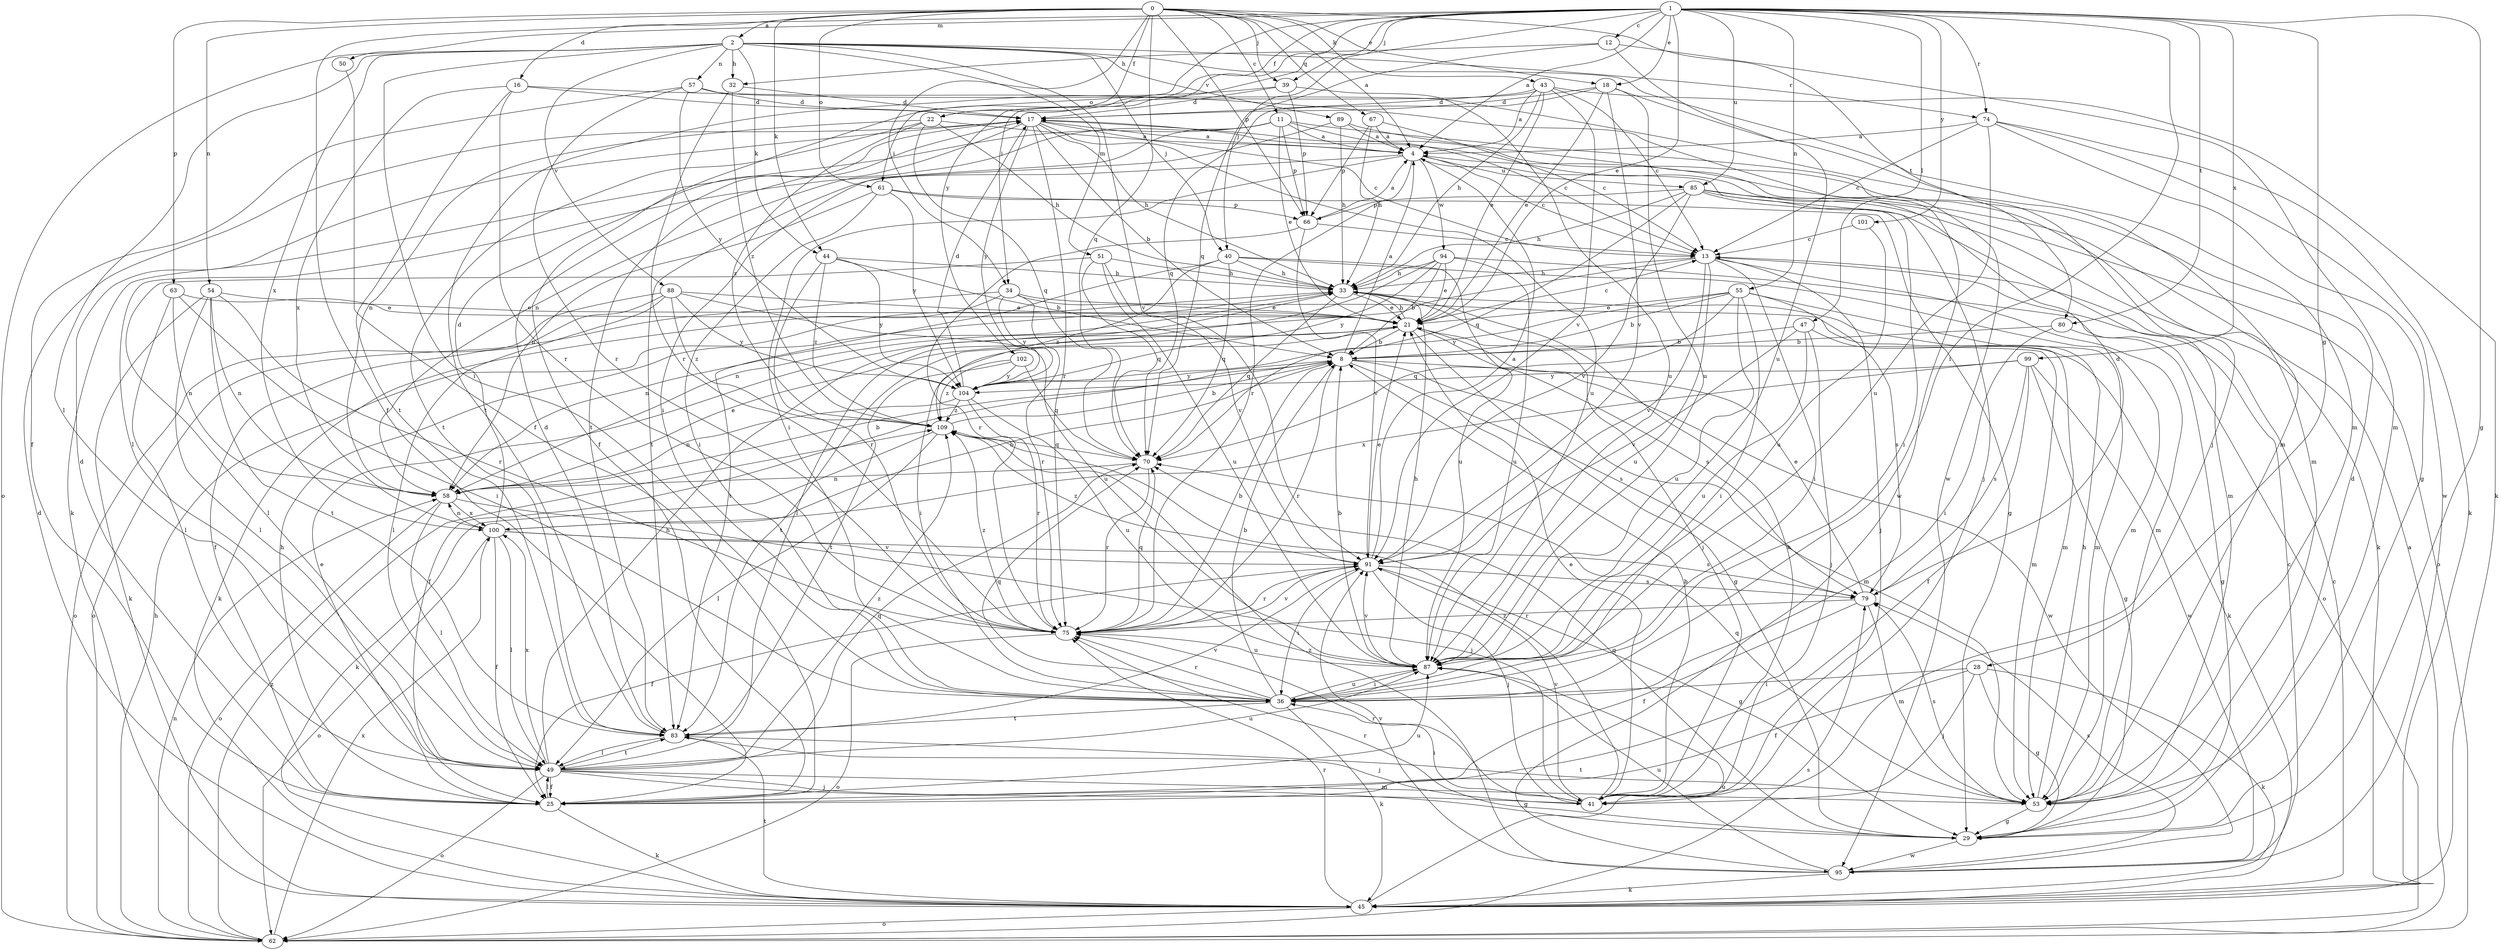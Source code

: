 strict digraph  {
0;
1;
2;
4;
8;
11;
12;
13;
16;
17;
18;
21;
22;
25;
28;
29;
32;
33;
34;
36;
39;
40;
41;
43;
44;
45;
47;
49;
50;
51;
53;
54;
55;
57;
58;
61;
62;
63;
66;
67;
70;
74;
75;
79;
80;
83;
85;
87;
88;
89;
91;
94;
95;
99;
100;
101;
102;
104;
109;
0 -> 2  [label=a];
0 -> 4  [label=a];
0 -> 11  [label=c];
0 -> 16  [label=d];
0 -> 18  [label=e];
0 -> 22  [label=f];
0 -> 34  [label=i];
0 -> 39  [label=j];
0 -> 43  [label=k];
0 -> 44  [label=k];
0 -> 54  [label=n];
0 -> 61  [label=o];
0 -> 63  [label=p];
0 -> 66  [label=p];
0 -> 67  [label=q];
0 -> 70  [label=q];
0 -> 80  [label=t];
1 -> 4  [label=a];
1 -> 12  [label=c];
1 -> 18  [label=e];
1 -> 21  [label=e];
1 -> 22  [label=f];
1 -> 25  [label=f];
1 -> 28  [label=g];
1 -> 29  [label=g];
1 -> 34  [label=i];
1 -> 36  [label=i];
1 -> 39  [label=j];
1 -> 40  [label=j];
1 -> 47  [label=l];
1 -> 50  [label=m];
1 -> 55  [label=n];
1 -> 61  [label=o];
1 -> 74  [label=r];
1 -> 80  [label=t];
1 -> 85  [label=u];
1 -> 99  [label=x];
1 -> 101  [label=y];
1 -> 102  [label=y];
2 -> 32  [label=h];
2 -> 36  [label=i];
2 -> 40  [label=j];
2 -> 44  [label=k];
2 -> 49  [label=l];
2 -> 51  [label=m];
2 -> 53  [label=m];
2 -> 57  [label=n];
2 -> 62  [label=o];
2 -> 74  [label=r];
2 -> 88  [label=v];
2 -> 89  [label=v];
2 -> 91  [label=v];
2 -> 100  [label=x];
4 -> 13  [label=c];
4 -> 36  [label=i];
4 -> 41  [label=j];
4 -> 75  [label=r];
4 -> 83  [label=t];
4 -> 85  [label=u];
4 -> 94  [label=w];
8 -> 4  [label=a];
8 -> 25  [label=f];
8 -> 53  [label=m];
8 -> 75  [label=r];
8 -> 79  [label=s];
8 -> 95  [label=w];
8 -> 104  [label=y];
11 -> 4  [label=a];
11 -> 13  [label=c];
11 -> 21  [label=e];
11 -> 36  [label=i];
11 -> 45  [label=k];
11 -> 53  [label=m];
11 -> 58  [label=n];
11 -> 66  [label=p];
12 -> 32  [label=h];
12 -> 53  [label=m];
12 -> 70  [label=q];
12 -> 87  [label=u];
13 -> 33  [label=h];
13 -> 36  [label=i];
13 -> 41  [label=j];
13 -> 53  [label=m];
13 -> 58  [label=n];
13 -> 87  [label=u];
13 -> 91  [label=v];
16 -> 17  [label=d];
16 -> 75  [label=r];
16 -> 83  [label=t];
16 -> 95  [label=w];
16 -> 100  [label=x];
17 -> 4  [label=a];
17 -> 8  [label=b];
17 -> 13  [label=c];
17 -> 33  [label=h];
17 -> 75  [label=r];
17 -> 83  [label=t];
17 -> 87  [label=u];
17 -> 104  [label=y];
18 -> 17  [label=d];
18 -> 21  [label=e];
18 -> 41  [label=j];
18 -> 70  [label=q];
18 -> 87  [label=u];
18 -> 91  [label=v];
21 -> 8  [label=b];
21 -> 13  [label=c];
21 -> 29  [label=g];
21 -> 33  [label=h];
21 -> 36  [label=i];
21 -> 53  [label=m];
21 -> 79  [label=s];
21 -> 83  [label=t];
22 -> 4  [label=a];
22 -> 33  [label=h];
22 -> 58  [label=n];
22 -> 70  [label=q];
22 -> 83  [label=t];
22 -> 109  [label=z];
25 -> 17  [label=d];
25 -> 21  [label=e];
25 -> 33  [label=h];
25 -> 45  [label=k];
25 -> 49  [label=l];
25 -> 87  [label=u];
28 -> 25  [label=f];
28 -> 29  [label=g];
28 -> 36  [label=i];
28 -> 41  [label=j];
28 -> 45  [label=k];
29 -> 17  [label=d];
29 -> 70  [label=q];
29 -> 75  [label=r];
29 -> 95  [label=w];
32 -> 17  [label=d];
32 -> 75  [label=r];
32 -> 109  [label=z];
33 -> 21  [label=e];
33 -> 41  [label=j];
33 -> 58  [label=n];
33 -> 70  [label=q];
34 -> 21  [label=e];
34 -> 45  [label=k];
34 -> 53  [label=m];
34 -> 62  [label=o];
34 -> 75  [label=r];
34 -> 104  [label=y];
36 -> 8  [label=b];
36 -> 45  [label=k];
36 -> 70  [label=q];
36 -> 75  [label=r];
36 -> 83  [label=t];
36 -> 87  [label=u];
39 -> 17  [label=d];
39 -> 66  [label=p];
39 -> 83  [label=t];
39 -> 87  [label=u];
40 -> 33  [label=h];
40 -> 53  [label=m];
40 -> 70  [label=q];
40 -> 83  [label=t];
40 -> 87  [label=u];
40 -> 109  [label=z];
41 -> 8  [label=b];
41 -> 21  [label=e];
41 -> 33  [label=h];
41 -> 36  [label=i];
41 -> 75  [label=r];
41 -> 91  [label=v];
41 -> 109  [label=z];
43 -> 4  [label=a];
43 -> 13  [label=c];
43 -> 17  [label=d];
43 -> 21  [label=e];
43 -> 25  [label=f];
43 -> 33  [label=h];
43 -> 45  [label=k];
43 -> 91  [label=v];
44 -> 8  [label=b];
44 -> 33  [label=h];
44 -> 75  [label=r];
44 -> 104  [label=y];
44 -> 109  [label=z];
45 -> 13  [label=c];
45 -> 17  [label=d];
45 -> 62  [label=o];
45 -> 75  [label=r];
45 -> 83  [label=t];
45 -> 87  [label=u];
47 -> 8  [label=b];
47 -> 41  [label=j];
47 -> 45  [label=k];
47 -> 87  [label=u];
47 -> 91  [label=v];
49 -> 25  [label=f];
49 -> 29  [label=g];
49 -> 33  [label=h];
49 -> 41  [label=j];
49 -> 53  [label=m];
49 -> 62  [label=o];
49 -> 70  [label=q];
49 -> 83  [label=t];
49 -> 87  [label=u];
49 -> 100  [label=x];
49 -> 109  [label=z];
50 -> 25  [label=f];
51 -> 33  [label=h];
51 -> 49  [label=l];
51 -> 70  [label=q];
51 -> 87  [label=u];
51 -> 91  [label=v];
53 -> 29  [label=g];
53 -> 33  [label=h];
53 -> 70  [label=q];
53 -> 79  [label=s];
53 -> 83  [label=t];
54 -> 21  [label=e];
54 -> 45  [label=k];
54 -> 49  [label=l];
54 -> 58  [label=n];
54 -> 75  [label=r];
54 -> 83  [label=t];
55 -> 8  [label=b];
55 -> 21  [label=e];
55 -> 36  [label=i];
55 -> 53  [label=m];
55 -> 70  [label=q];
55 -> 79  [label=s];
55 -> 87  [label=u];
55 -> 104  [label=y];
57 -> 17  [label=d];
57 -> 25  [label=f];
57 -> 53  [label=m];
57 -> 75  [label=r];
57 -> 104  [label=y];
58 -> 8  [label=b];
58 -> 21  [label=e];
58 -> 41  [label=j];
58 -> 49  [label=l];
58 -> 62  [label=o];
58 -> 100  [label=x];
61 -> 29  [label=g];
61 -> 36  [label=i];
61 -> 58  [label=n];
61 -> 66  [label=p];
61 -> 104  [label=y];
62 -> 4  [label=a];
62 -> 33  [label=h];
62 -> 58  [label=n];
62 -> 79  [label=s];
62 -> 100  [label=x];
62 -> 109  [label=z];
63 -> 21  [label=e];
63 -> 36  [label=i];
63 -> 49  [label=l];
63 -> 58  [label=n];
66 -> 4  [label=a];
66 -> 13  [label=c];
66 -> 75  [label=r];
66 -> 91  [label=v];
67 -> 4  [label=a];
67 -> 13  [label=c];
67 -> 33  [label=h];
67 -> 66  [label=p];
70 -> 58  [label=n];
70 -> 75  [label=r];
74 -> 4  [label=a];
74 -> 13  [label=c];
74 -> 29  [label=g];
74 -> 45  [label=k];
74 -> 87  [label=u];
74 -> 95  [label=w];
75 -> 8  [label=b];
75 -> 62  [label=o];
75 -> 70  [label=q];
75 -> 87  [label=u];
75 -> 91  [label=v];
75 -> 109  [label=z];
79 -> 17  [label=d];
79 -> 21  [label=e];
79 -> 25  [label=f];
79 -> 53  [label=m];
79 -> 75  [label=r];
80 -> 8  [label=b];
80 -> 29  [label=g];
80 -> 36  [label=i];
83 -> 17  [label=d];
83 -> 41  [label=j];
83 -> 49  [label=l];
83 -> 91  [label=v];
85 -> 33  [label=h];
85 -> 36  [label=i];
85 -> 45  [label=k];
85 -> 53  [label=m];
85 -> 62  [label=o];
85 -> 66  [label=p];
85 -> 70  [label=q];
85 -> 91  [label=v];
87 -> 8  [label=b];
87 -> 33  [label=h];
87 -> 36  [label=i];
87 -> 91  [label=v];
88 -> 21  [label=e];
88 -> 25  [label=f];
88 -> 49  [label=l];
88 -> 62  [label=o];
88 -> 87  [label=u];
88 -> 104  [label=y];
88 -> 109  [label=z];
89 -> 4  [label=a];
89 -> 33  [label=h];
89 -> 49  [label=l];
89 -> 95  [label=w];
91 -> 4  [label=a];
91 -> 21  [label=e];
91 -> 25  [label=f];
91 -> 29  [label=g];
91 -> 36  [label=i];
91 -> 41  [label=j];
91 -> 75  [label=r];
91 -> 79  [label=s];
91 -> 109  [label=z];
94 -> 8  [label=b];
94 -> 21  [label=e];
94 -> 33  [label=h];
94 -> 49  [label=l];
94 -> 62  [label=o];
94 -> 87  [label=u];
94 -> 104  [label=y];
95 -> 13  [label=c];
95 -> 45  [label=k];
95 -> 79  [label=s];
95 -> 87  [label=u];
95 -> 91  [label=v];
95 -> 109  [label=z];
99 -> 25  [label=f];
99 -> 29  [label=g];
99 -> 79  [label=s];
99 -> 95  [label=w];
99 -> 100  [label=x];
99 -> 104  [label=y];
100 -> 8  [label=b];
100 -> 17  [label=d];
100 -> 25  [label=f];
100 -> 49  [label=l];
100 -> 58  [label=n];
100 -> 62  [label=o];
100 -> 79  [label=s];
100 -> 91  [label=v];
101 -> 13  [label=c];
101 -> 87  [label=u];
102 -> 70  [label=q];
102 -> 83  [label=t];
102 -> 104  [label=y];
102 -> 109  [label=z];
104 -> 17  [label=d];
104 -> 58  [label=n];
104 -> 75  [label=r];
104 -> 87  [label=u];
104 -> 109  [label=z];
109 -> 8  [label=b];
109 -> 45  [label=k];
109 -> 49  [label=l];
109 -> 70  [label=q];
}
